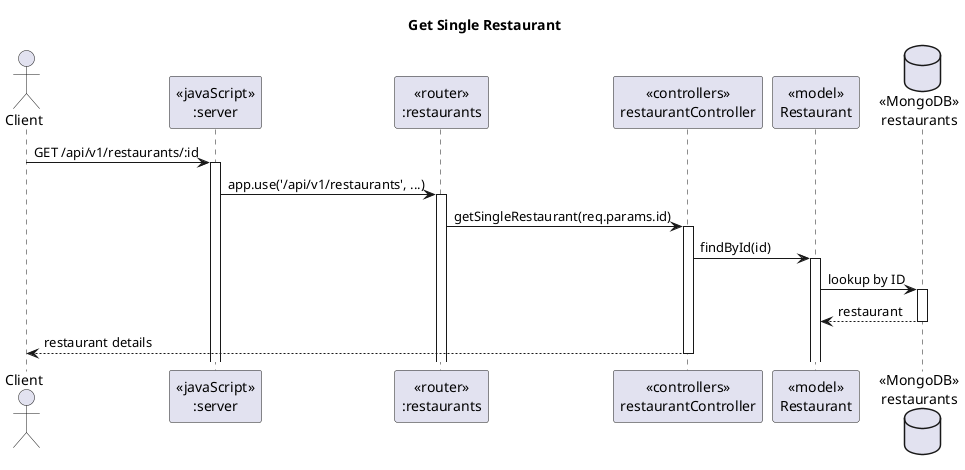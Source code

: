 @startuml getSingleRestaurant

title "Get Single Restaurant"

actor "Client" as client
participant "<<javaScript>>\n:server" as server
participant "<<router>>\n:restaurants" as routerRestaurant
participant "<<controllers>>\nrestaurantController" as controllerRestaurant
participant "<<model>>\nRestaurant" as modelRestaurant
database "<<MongoDB>>\nrestaurants" as restaurantDB

client -> server ++ : GET /api/v1/restaurants/:id
server -> routerRestaurant ++ : app.use('/api/v1/restaurants', ...)
routerRestaurant -> controllerRestaurant ++ : getSingleRestaurant(req.params.id)
controllerRestaurant -> modelRestaurant ++ : findById(id)
modelRestaurant -> restaurantDB ++ : lookup by ID
restaurantDB --> modelRestaurant -- : restaurant
controllerRestaurant --> client -- : restaurant details

@enduml
